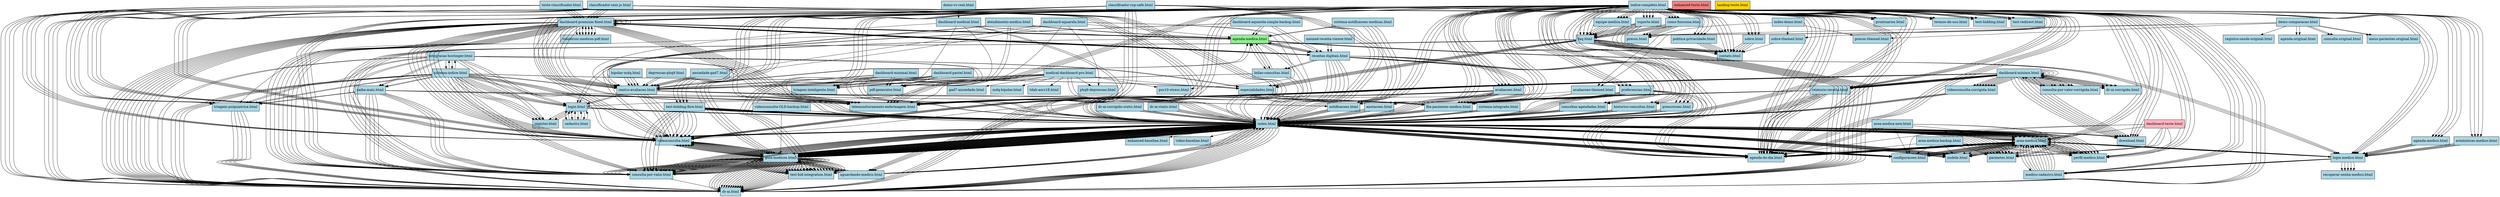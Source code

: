 digraph TeleMed {
  rankdir=TB;
  node [shape=box, style=filled, fillcolor=lightblue];
  "agenda-medica.html" [fillcolor=lightgreen, fontweight=bold];
  "agenda-medica.html" -> "leilao-consultas.html";
  "agenda-medica.html" -> "receitas-digitais.html";
  "agenda-medica.html" -> "login.html";
  "agenda-medica.html" -> "index.html";
  "ansiedade-gad7.html" -> "centro-avaliacao.html";
  "ansiedade-gad7.html" -> "centro-avaliacao.html";
  "atendimento-medico.html" -> "agenda-medica.html";
  "atendimento-medico.html" -> "pdf-generator.html";
  "atendimento-medico.html" -> "centro-avaliacao.html";
  "bipolar-mdq.html" -> "centro-avaliacao.html";
  "bipolar-mdq.html" -> "centro-avaliacao.html";
  "centro-avaliacao.html" -> "agenda-medica.html";
  "centro-avaliacao.html" -> "login.html";
  "dashboard-aquarela-simple-backup.html" -> "agenda-medica.html";
  "dashboard-aquarela-simple-backup.html" -> "receitas-digitais.html";
  "dashboard-aquarela-simple-backup.html" -> "videoconsulta.html";
  "dashboard-minimal.html" -> "index.html";
  "dashboard-minimal.html" -> "centro-avaliacao.html";
  "dashboard-minimal.html" -> "pdf-generator.html";
  "dashboard-minimal.html" -> "triagem-inteligente.html";
  "dashboard-pastel.html" -> "index.html";
  "dashboard-pastel.html" -> "pdf-generator.html";
  "dashboard-pastel.html" -> "centro-avaliacao.html";
  "dashboard-pastel.html" -> "triagem-inteligente.html";
  "depressao-phq9.html" -> "centro-avaliacao.html";
  "integracao-hostinger.html" -> "dr-ai.html";
  "integracao-hostinger.html" -> "triagem-psiquiatrica.html";
  "integracao-hostinger.html" -> "telemonitoramento-enfermagem.html";
  "integracao-hostinger.html" -> "consulta-por-valor.html";
  "integracao-hostinger.html" -> "saiba-mais.html";
  "integracao-hostinger.html" -> "especialidades.html";
  "integracao-hostinger.html" -> "login.html";
  "integracao-hostinger.html" -> "register.html";
  "integracao-hostinger.html" -> "index.html";
  "integracao-hostinger.html" -> "sistema-indice.html";
  "leilao-consultas.html" -> "agenda-medica.html";
  "leilao-consultas.html" -> "index.html";
  "leilao-consultas.html" -> "centro-avaliacao.html";
  "login.html" -> "register.html";
  "memed-receita-viewer.html" -> "receitas-digitais.html";
  "receitas-digitais.html" -> "agenda-medica.html";
  "receitas-digitais.html" -> "index.html";
  "receitas-digitais.html" -> "leilao-consultas.html";
  "register.html" -> "login.html";
  "saiba-mais.html" -> "consulta-por-valor.html";
  "saiba-mais.html" -> "dr-ai.html";
  "saiba-mais.html" -> "dr-ai.html";
  "saiba-mais.html" -> "consulta-por-valor.html";
  "saiba-mais.html" -> "index.html";
  "saiba-mais.html" -> "triagem-psiquiatrica.html";
  "saiba-mais.html" -> "telemonitoramento-enfermagem.html";
  "saiba-mais.html" -> "notificacoes.html";
  "sistema-indice.html" -> "index.html";
  "sistema-indice.html" -> "login.html";
  "sistema-indice.html" -> "register.html";
  "sistema-indice.html" -> "especialidades.html";
  "sistema-indice.html" -> "dr-ai.html";
  "sistema-indice.html" -> "triagem-psiquiatrica.html";
  "sistema-indice.html" -> "telemonitoramento-enfermagem.html";
  "sistema-indice.html" -> "saiba-mais.html";
  "sistema-indice.html" -> "index.html";
  "sistema-indice.html" -> "consulta-por-valor.html";
  "sistema-indice.html" -> "videoconsulta.html";
  "sistema-indice.html" -> "integracao-hostinger.html";
  "sistema-indice.html" -> "login.html";
  "sistema-indice.html" -> "register.html";
  "sistema-indice.html" -> "dr-ai.html";
  "sistema-indice.html" -> "consulta-por-valor.html";
  "sistema-notificacoes-medicas.html" -> "index.html";
  "sistema-notificacoes-medicas.html" -> "agenda-medica.html";
  "sistema-notificacoes-medicas.html" -> "index.html";
  "agenda-medico.html" -> "login-medico.html";
  "aguardando-medico.html" -> "guia-medicos.html";
  "aguardando-medico.html" -> "index.html";
  "anotacoes.html" -> "index.html";
  "avaliacoes.html" -> "index.html";
  "avaliacoes.html" -> "fila-pacientes-medico.html";
  "avaliacoes.html" -> "videoconsulta.html";
  "consultas-agendadas.html" -> "index.html";
  "estatisticas-medico.html" -> "login-medico.html";
  "guia-medicos.html" -> "index.html";
  "guia-medicos.html" -> "dr-ai.html";
  "guia-medicos.html" -> "consulta-por-valor.html";
  "guia-medicos.html" -> "dr-ai.html";
  "guia-medicos.html" -> "consulta-por-valor.html";
  "guia-medicos.html" -> "index.html";
  "guia-medicos.html" -> "test-bid-integration.html";
  "guia-medicos.html" -> "dr-ai.html";
  "guia-medicos.html" -> "consulta-por-valor.html";
  "guia-medicos.html" -> "index.html";
  "guia-medicos.html" -> "videoconsulta.html";
  "guia-medicos.html" -> "test-bid-integration.html";
  "guia-medicos.html" -> "test-bid-integration.html";
  "guia-medicos.html" -> "index.html";
  "guia-medicos.html" -> "dr-ai.html";
  "guia-medicos.html" -> "consulta-por-valor.html";
  "guia-medicos.html" -> "videoconsulta.html";
  "guia-medicos.html" -> "test-bid-integration.html";
  "guia-medicos.html" -> "dr-ai.html";
  "guia-medicos.html" -> "consulta-por-valor.html";
  "guia-medicos.html" -> "videoconsulta.html";
  "guia-medicos.html" -> "index.html";
  "guia-medicos.html" -> "aguardando-medico.html";
  "guia-medicos.html" -> "test-bid-integration.html";
  "guia-medicos.html" -> "consulta-por-valor.html";
  "guia-medicos.html" -> "index.html";
  "guia-medicos.html" -> "test-bid-integration.html";
  "guia-medicos.html" -> "index.html";
  "historico-consultas.html" -> "index.html";
  "login-medico.html" -> "area-medica.html";
  "login-medico.html" -> "recuperar-senha-medico.html";
  "login-medico.html" -> "medico-cadastro.html";
  "medico-cadastro.html" -> "area-medica.html";
  "medico-cadastro.html" -> "area-medica.html";
  "notificacoes.html" -> "index.html";
  "preferencias.html" -> "index.html";
  "preferencias.html" -> "agenda-do-dia.html";
  "preferencias.html" -> "fila-pacientes-medico.html";
  "prescricoes.html" -> "index.html";
  "relatorio-receita.html" -> "index.html";
  "relatorio-receita.html" -> "agenda-do-dia.html";
  "relatorio-receita.html" -> "fila-pacientes-medico.html";
  "sobre.html" -> "contato.html";
  "suporte.html" -> "faq.html";
  "suporte.html" -> "contato.html";
  "videoconsulta.html" -> "guia-medicos.html";
  "videoconsulta.html" -> "index.html";
  "relatorios-medicos-pdf.html" -> "dashboard-premium-fixed.html";
  "receitas-digitais.html" -> "index.html";
  "receitas-digitais.html" -> "agenda-do-dia.html";
  "receitas-digitais.html" -> "fila-pacientes-medico.html";
  "dashboard-premium-fixed.html" -> "dashboard-premium-fixed.html";
  "dashboard-premium-fixed.html" -> "agenda-medica.html";
  "dashboard-premium-fixed.html" -> "receitas-digitais.html";
  "dashboard-premium-fixed.html" -> "videoconsulta.html";
  "dashboard-premium-fixed.html" -> "dr-ai.html";
  "dashboard-premium-fixed.html" -> "telemonitoramento-enfermagem.html";
  "dashboard-premium-fixed.html" -> "centro-avaliacao.html";
  "dashboard-premium-fixed.html" -> "dr-ai.html";
  "dashboard-premium-fixed.html" -> "relatorios-medicos-pdf.html";
  "dashboard-premium-fixed.html" -> "consulta-por-valor.html";
  "dashboard-premium-fixed.html" -> "agenda-medica.html";
  "dashboard-premium-fixed.html" -> "receitas-digitais.html";
  "dashboard-premium-fixed.html" -> "videoconsulta.html";
  "dashboard-premium-fixed.html" -> "telemonitoramento-enfermagem.html";
  "dashboard-premium-fixed.html" -> "centro-avaliacao.html";
  "dashboard-premium-fixed.html" -> "dr-ai.html";
  "dashboard-premium-fixed.html" -> "relatorios-medicos-pdf.html";
  "dashboard-premium-fixed.html" -> "consulta-por-valor.html";
  "indice-completo.html" -> "dashboard-premium-fixed.html";
  "indice-completo.html" -> "index.html";
  "indice-completo.html" -> "dashboard-premium-fixed.html";
  "indice-completo.html" -> "download.html";
  "indice-completo.html" -> "agenda-do-dia.html";
  "indice-completo.html" -> "agenda-medico.html";
  "indice-completo.html" -> "area-medica.html";
  "indice-completo.html" -> "perfil-medico.html";
  "indice-completo.html" -> "login-medico.html";
  "indice-completo.html" -> "medico-cadastro.html";
  "indice-completo.html" -> "videoconsulta.html";
  "indice-completo.html" -> "consulta-por-valor.html";
  "indice-completo.html" -> "consultas-agendadas.html";
  "indice-completo.html" -> "historico-consultas.html";
  "indice-completo.html" -> "aguardando-medico.html";
  "indice-completo.html" -> "fila-pacientes-medico.html";
  "indice-completo.html" -> "dr-ai.html";
  "indice-completo.html" -> "telemonitoramento-enfermagem.html";
  "indice-completo.html" -> "triagem-psiquiatrica.html";
  "indice-completo.html" -> "prescricoes.html";
  "indice-completo.html" -> "prontuarios.html";
  "indice-completo.html" -> "relatorio-receita.html";
  "indice-completo.html" -> "anotacoes.html";
  "indice-completo.html" -> "avaliacoes.html";
  "indice-completo.html" -> "estatisticas-medico.html";
  "indice-completo.html" -> "notificacoes.html";
  "indice-completo.html" -> "equipe-medica.html";
  "indice-completo.html" -> "guia-medicos.html";
  "indice-completo.html" -> "preferencias.html";
  "indice-completo.html" -> "como-funciona.html";
  "indice-completo.html" -> "faq.html";
  "indice-completo.html" -> "suporte.html";
  "indice-completo.html" -> "contato.html";
  "indice-completo.html" -> "sobre.html";
  "indice-completo.html" -> "precos.html";
  "indice-completo.html" -> "politica-privacidade.html";
  "indice-completo.html" -> "termos-de-uso.html";
  "indice-completo.html" -> "test-bidding-flow.html";
  "indice-completo.html" -> "test-bidding.html";
  "indice-completo.html" -> "test-bid-integration.html";
  "indice-completo.html" -> "test-redirect.html";
  "classificador-sem-js.html" -> "index.html";
  "classificador-sem-js.html" -> "dashboard-premium-fixed.html";
  "classificador-sem-js.html" -> "agenda-do-dia.html";
  "classificador-sem-js.html" -> "videoconsulta.html";
  "classificador-sem-js.html" -> "dr-ai.html";
  "dashboard-minimo.html" -> "dashboard-minimo.html";
  "dashboard-minimo.html" -> "videoconsulta-corrigida.html";
  "dashboard-minimo.html" -> "dr-ai-corrigido.html";
  "dashboard-minimo.html" -> "consulta-por-valor-corrigida.html";
  "dashboard-minimo.html" -> "telemonitoramento-enfermagem.html";
  "dashboard-minimo.html" -> "relatorio-receita.html";
  "dashboard-minimo.html" -> "download.html";
  "dashboard-minimo.html" -> "videoconsulta-corrigida.html";
  "dashboard-minimo.html" -> "dr-ai-corrigido.html";
  "dashboard-minimo.html" -> "consulta-por-valor-corrigida.html";
  "dashboard-minimo.html" -> "telemonitoramento-enfermagem.html";
  "dashboard-minimo.html" -> "relatorio-receita.html";
  "dashboard-minimo.html" -> "download.html";
  "videoconsulta-corrigida.html" -> "index.html";
  "consulta-por-valor.html" -> "index.html";
  "login.html" -> "cadastro.html";
  "login.html" -> "index.html";
  "dashboard-teste.html" [fillcolor=lightpink, fontweight=bold];
  "dashboard-teste.html" -> "pacientes.html";
  "dashboard-teste.html" -> "area-medica.html";
  "dashboard-teste.html" -> "agenda-do-dia.html";
  "dashboard-teste.html" -> "pacientes.html";
  "dashboard-teste.html" -> "perfil-medico.html";
  "dashboard-teste.html" -> "configuracoes.html";
  "dashboard-teste.html" -> "mobile.html";
  "agenda-medica.html" [fillcolor=lightgreen, fontweight=bold];
  "enhanced-teste.html" [fillcolor=lightcoral, fontweight=bold];
  "landing-teste.html" [fillcolor=gold, fontweight=bold];
  "classificador-csp-safe.html" -> "index.html";
  "classificador-csp-safe.html" -> "dashboard-premium-fixed.html";
  "classificador-csp-safe.html" -> "agenda-do-dia.html";
  "classificador-csp-safe.html" -> "videoconsulta.html";
  "classificador-csp-safe.html" -> "dr-ai.html";
  "fila-pacientes-medico.html" -> "index.html";
  "pacientes.html" -> "area-medica.html";
  "teste-classificador.html" -> "index.html";
  "teste-classificador.html" -> "dashboard-premium-fixed.html";
  "teste-classificador.html" -> "agenda-do-dia.html";
  "teste-classificador.html" -> "videoconsulta.html";
  "teste-classificador.html" -> "dr-ai.html";
  "sistema-integrado.html" -> "index.html";
  "sistema-integrado.html" -> "index.html";
  "sistema-integrado.html" -> "index.html";
  "sistema-integrado.html" -> "index.html";
  "agenda-do-dia.html" -> "area-medica.html";
  "mobile.html" -> "area-medica.html";
  "pacientes.html" -> "area-medica.html";
  "perfil-medico.html" -> "area-medica.html";
  "area-medica.html" -> "agenda-do-dia.html";
  "area-medica.html" -> "pacientes.html";
  "area-medica.html" -> "perfil-medico.html";
  "area-medica.html" -> "configuracoes.html";
  "area-medica.html" -> "mobile.html";
  "configuracoes.html" -> "area-medica.html";
  "index.html" -> "area-medica.html";
  "index.html" -> "area-medica.html";
  "index.html" -> "area-medica.html";
  "index.html" -> "agenda-do-dia.html";
  "index.html" -> "pacientes.html";
  "index.html" -> "perfil-medico.html";
  "index.html" -> "configuracoes.html";
  "index.html" -> "mobile.html";
  "index.html" -> "agenda-do-dia.html";
  "index.html" -> "pacientes.html";
  "index.html" -> "perfil-medico.html";
  "index.html" -> "configuracoes.html";
  "index.html" -> "area-medica.html";
  "index.html" -> "mobile.html";
  "agenda-do-dia.html" -> "area-medica.html";
  "area-medica.html" -> "agenda-do-dia.html";
  "area-medica.html" -> "pacientes.html";
  "area-medica.html" -> "perfil-medico.html";
  "area-medica.html" -> "configuracoes.html";
  "area-medica.html" -> "mobile.html";
  "index.html" -> "area-medica.html";
  "index.html" -> "area-medica.html";
  "index.html" -> "area-medica.html";
  "index.html" -> "agenda-do-dia.html";
  "index.html" -> "pacientes.html";
  "index.html" -> "perfil-medico.html";
  "index.html" -> "configuracoes.html";
  "index.html" -> "mobile.html";
  "index.html" -> "agenda-do-dia.html";
  "index.html" -> "pacientes.html";
  "index.html" -> "perfil-medico.html";
  "index.html" -> "configuracoes.html";
  "index.html" -> "area-medica.html";
  "index.html" -> "mobile.html";
  "area-medica-backup.html" -> "agenda-do-dia.html";
  "area-medica-backup.html" -> "pacientes.html";
  "area-medica-backup.html" -> "perfil-medico.html";
  "area-medica-backup.html" -> "configuracoes.html";
  "area-medica-backup.html" -> "mobile.html";
  "area-medica-new.html" -> "area-medica.html";
  "area-medica-new.html" -> "pacientes.html";
  "area-medica-new.html" -> "agenda-do-dia.html";
  "area-medica-new.html" -> "pacientes.html";
  "area-medica-new.html" -> "configuracoes.html";
  "area-medica-new.html" -> "agenda-do-dia.html";
  "area-medica-new.html" -> "agenda-do-dia.html";
  "configuracoes.html" -> "area-medica.html";
  "cadastro.html" -> "login.html";
  "centro-avaliacao.html" -> "index.html";
  "centro-avaliacao.html" -> "fila-pacientes-medico.html";
  "centro-avaliacao.html" -> "videoconsulta.html";
  "como-funciona.html" -> "precos.html";
  "como-funciona.html" -> "faq.html";
  "consulta-por-valor-corrigida.html" -> "dashboard-minimo.html";
  "equipe-medica.html" -> "faq.html";
  "faq.html" -> "consulta-por-valor.html";
  "faq.html" -> "dr-ai.html";
  "faq.html" -> "especialidades.html";
  "faq.html" -> "contato.html";
  "faq.html" -> "dr-ai.html";
  "politica-privacidade.html" -> "contato.html";
  "triagem-psiquiatrica.html" -> "dr-ai.html";
  "test-bidding-flow.html" -> "consulta-por-valor.html";
  "test-bidding-flow.html" -> "index.html";
  "test-bidding-flow.html" -> "videoconsulta.html";
  "test-bidding-flow.html" -> "index.html";
  "dr-ai-corrigido-static.html" -> "index.html";
  "dr-ai-static.html" -> "index.html";
  "mobile.html" -> "area-medica.html";
  "perfil-medico.html" -> "area-medica.html";
  "avaliacoes-themed.html" -> "index.html";
  "avaliacoes-themed.html" -> "fila-pacientes-medico.html";
  "avaliacoes-themed.html" -> "videoconsulta.html";
  "sobre-themed.html" -> "contato.html";
  "index-demo.html" -> "avaliacoes-themed.html";
  "index-demo.html" -> "precos-themed.html";
  "index-demo.html" -> "sobre-themed.html";
  "demo-comparacao.html" -> "agenda-original.html";
  "demo-comparacao.html" -> "consulta-original.html";
  "demo-comparacao.html" -> "meus-pacientes-original.html";
  "demo-comparacao.html" -> "registro-saude-original.html";
  "demo-comparacao.html" -> "avaliacoes-themed.html";
  "demo-comparacao.html" -> "precos-themed.html";
  "demo-comparacao.html" -> "sobre-themed.html";
  "demo-comparacao.html" -> "agenda-original.html";
  "demo-comparacao.html" -> "consulta-original.html";
  "demo-comparacao.html" -> "meus-pacientes-original.html";
  "dashboard-aquarela.html" -> "index.html";
  "dashboard-aquarela.html" -> "pdf-generator.html";
  "dashboard-aquarela.html" -> "centro-avaliacao.html";
  "dashboard-aquarela.html" -> "phq9-depressao.html";
  "dashboard-aquarela.html" -> "ansiedade-gad7.html";
  "dashboard-aquarela.html" -> "pss10-stress.html";
  "dashboard-aquarela.html" -> "triagem-psiquiatrica.html";
  "dashboard-aquarela.html" -> "agenda-medica.html";
  "dashboard-medical.html" -> "index.html";
  "dashboard-medical.html" -> "centro-avaliacao.html";
  "dashboard-medical.html" -> "pdf-generator.html";
  "dashboard-medical.html" -> "triagem-inteligente.html";
  "dashboard-medical.html" -> "agenda-medica.html";
  "dashboard-medical.html" -> "index.html";
  "medical-dashboard-pro.html" -> "index.html";
  "medical-dashboard-pro.html" -> "pdf-generator.html";
  "medical-dashboard-pro.html" -> "centro-avaliacao.html";
  "medical-dashboard-pro.html" -> "phq9-depressao.html";
  "medical-dashboard-pro.html" -> "gad7-ansiedade.html";
  "medical-dashboard-pro.html" -> "mdq-bipolar.html";
  "medical-dashboard-pro.html" -> "pss10-stress.html";
  "medical-dashboard-pro.html" -> "tdah-asrs18.html";
  "medical-dashboard-pro.html" -> "triagem-inteligente.html";
  "medical-dashboard-pro.html" -> "especialidades.html";
  "medical-dashboard-pro.html" -> "telemonitoramento-enfermagem.html";
  "medical-dashboard-pro.html" -> "login.html";
  "medical-dashboard-pro.html" -> "index.html";
  "medical-dashboard-pro.html" -> "pdf-generator.html";
  "medical-dashboard-pro.html" -> "centro-avaliacao.html";
  "medical-dashboard-pro.html" -> "triagem-inteligente.html";
  "demo-vs-real.html" -> "dashboard-medical.html";
  "agenda-medico.html" -> "login-medico.html";
  "aguardando-medico.html" -> "guia-medicos.html";
  "aguardando-medico.html" -> "index.html";
  "anotacoes.html" -> "index.html";
  "area-medica.html" -> "login-medico.html";
  "area-medica.html" -> "medico-cadastro.html";
  "avaliacoes.html" -> "index.html";
  "avaliacoes.html" -> "fila-pacientes-medico.html";
  "avaliacoes.html" -> "videoconsulta.html";
  "como-funciona.html" -> "precos.html";
  "como-funciona.html" -> "faq.html";
  "consulta-por-valor.html" -> "guia-medicos.html";
  "consulta-por-valor.html" -> "index.html";
  "consulta-por-valor.html" -> "dr-ai.html";
  "consultas-agendadas.html" -> "index.html";
  "equipe-medica.html" -> "faq.html";
  "estatisticas-medico.html" -> "login-medico.html";
  "faq.html" -> "consulta-por-valor.html";
  "faq.html" -> "dr-ai.html";
  "faq.html" -> "especialidades.html";
  "faq.html" -> "contato.html";
  "faq.html" -> "dr-ai.html";
  "fila-pacientes-medico.html" -> "index.html";
  "guia-medicos.html" -> "index.html";
  "guia-medicos.html" -> "dr-ai.html";
  "guia-medicos.html" -> "consulta-por-valor.html";
  "guia-medicos.html" -> "dr-ai.html";
  "guia-medicos.html" -> "consulta-por-valor.html";
  "guia-medicos.html" -> "index.html";
  "guia-medicos.html" -> "test-bid-integration.html";
  "guia-medicos.html" -> "dr-ai.html";
  "guia-medicos.html" -> "consulta-por-valor.html";
  "guia-medicos.html" -> "index.html";
  "guia-medicos.html" -> "videoconsulta.html";
  "guia-medicos.html" -> "test-bid-integration.html";
  "guia-medicos.html" -> "test-bid-integration.html";
  "guia-medicos.html" -> "index.html";
  "guia-medicos.html" -> "dr-ai.html";
  "guia-medicos.html" -> "consulta-por-valor.html";
  "guia-medicos.html" -> "videoconsulta.html";
  "guia-medicos.html" -> "test-bid-integration.html";
  "guia-medicos.html" -> "dr-ai.html";
  "guia-medicos.html" -> "consulta-por-valor.html";
  "guia-medicos.html" -> "videoconsulta.html";
  "guia-medicos.html" -> "index.html";
  "guia-medicos.html" -> "aguardando-medico.html";
  "guia-medicos.html" -> "test-bid-integration.html";
  "guia-medicos.html" -> "consulta-por-valor.html";
  "guia-medicos.html" -> "index.html";
  "guia-medicos.html" -> "test-bid-integration.html";
  "guia-medicos.html" -> "index.html";
  "historico-consultas.html" -> "index.html";
  "login-medico.html" -> "area-medica.html";
  "login-medico.html" -> "recuperar-senha-medico.html";
  "login-medico.html" -> "medico-cadastro.html";
  "medico-cadastro.html" -> "area-medica.html";
  "medico-cadastro.html" -> "area-medica.html";
  "notificacoes.html" -> "index.html";
  "perfil-medico.html" -> "index.html";
  "politica-privacidade.html" -> "contato.html";
  "preferencias.html" -> "index.html";
  "preferencias.html" -> "agenda-do-dia.html";
  "preferencias.html" -> "fila-pacientes-medico.html";
  "prescricoes.html" -> "index.html";
  "relatorio-receita.html" -> "index.html";
  "relatorio-receita.html" -> "agenda-do-dia.html";
  "relatorio-receita.html" -> "fila-pacientes-medico.html";
  "sobre.html" -> "contato.html";
  "suporte.html" -> "faq.html";
  "suporte.html" -> "contato.html";
  "test-bidding-flow.html" -> "consulta-por-valor.html";
  "test-bidding-flow.html" -> "index.html";
  "test-bidding-flow.html" -> "videoconsulta.html";
  "test-bidding-flow.html" -> "index.html";
  "triagem-psiquiatrica.html" -> "dr-ai.html";
  "videoconsulta.html" -> "guia-medicos.html";
  "videoconsulta.html" -> "index.html";
  "index.html" -> "enhanced-baseline.html";
  "index.html" -> "video-baseline.html";
  "index.html" -> "dr-ai.html";
  "index.html" -> "consulta-por-valor.html";
  "index.html" -> "guia-medicos.html";
  "index.html" -> "index.html";
  "index.html" -> "dr-ai.html";
  "index.html" -> "consulta-por-valor.html";
  "index.html" -> "guia-medicos.html";
  "index.html" -> "index.html";
  "index.html" -> "dr-ai.html";
  "index.html" -> "consulta-por-valor.html";
  "index.html" -> "videoconsulta.html";
  "index.html" -> "index.html";
  "index.html" -> "guia-medicos.html";
  "index.html" -> "download.html";
  "index.html" -> "dr-ai.html";
  "index.html" -> "dr-ai.html";
  "index.html" -> "consulta-por-valor.html";
  "index.html" -> "guia-medicos.html";
  "index.html" -> "index.html";
  "index.html" -> "dr-ai.html";
  "index.html" -> "consulta-por-valor.html";
  "index.html" -> "guia-medicos.html";
  "index.html" -> "index.html";
  "index.html" -> "dr-ai.html";
  "index.html" -> "consulta-por-valor.html";
  "index.html" -> "videoconsulta.html";
  "index.html" -> "index.html";
  "index.html" -> "guia-medicos.html";
  "index.html" -> "download.html";
  "index.html" -> "dr-ai.html";
  "index.html" -> "dr-ai.html";
  "index.html" -> "consulta-por-valor.html";
  "index.html" -> "guia-medicos.html";
  "index.html" -> "index.html";
  "index.html" -> "dr-ai.html";
  "index.html" -> "consulta-por-valor.html";
  "index.html" -> "guia-medicos.html";
  "index.html" -> "index.html";
  "index.html" -> "dr-ai.html";
  "index.html" -> "consulta-por-valor.html";
  "index.html" -> "videoconsulta.html";
  "index.html" -> "index.html";
  "index.html" -> "guia-medicos.html";
  "index.html" -> "download.html";
  "index.html" -> "dr-ai.html";
  "agenda-medico.html" -> "login-medico.html";
  "aguardando-medico.html" -> "guia-medicos.html";
  "aguardando-medico.html" -> "index.html";
  "anotacoes.html" -> "index.html";
  "avaliacoes.html" -> "index.html";
  "avaliacoes.html" -> "fila-pacientes-medico.html";
  "avaliacoes.html" -> "videoconsulta.html";
  "como-funciona.html" -> "precos.html";
  "como-funciona.html" -> "faq.html";
  "consultas-agendadas.html" -> "index.html";
  "equipe-medica.html" -> "faq.html";
  "estatisticas-medico.html" -> "login-medico.html";
  "faq.html" -> "consulta-por-valor.html";
  "faq.html" -> "dr-ai.html";
  "faq.html" -> "especialidades.html";
  "faq.html" -> "contato.html";
  "faq.html" -> "dr-ai.html";
  "fila-pacientes-medico.html" -> "index.html";
  "guia-medicos.html" -> "index.html";
  "guia-medicos.html" -> "dr-ai.html";
  "guia-medicos.html" -> "consulta-por-valor.html";
  "guia-medicos.html" -> "dr-ai.html";
  "guia-medicos.html" -> "consulta-por-valor.html";
  "guia-medicos.html" -> "index.html";
  "guia-medicos.html" -> "test-bid-integration.html";
  "guia-medicos.html" -> "dr-ai.html";
  "guia-medicos.html" -> "consulta-por-valor.html";
  "guia-medicos.html" -> "index.html";
  "guia-medicos.html" -> "videoconsulta.html";
  "guia-medicos.html" -> "test-bid-integration.html";
  "guia-medicos.html" -> "test-bid-integration.html";
  "guia-medicos.html" -> "index.html";
  "guia-medicos.html" -> "dr-ai.html";
  "guia-medicos.html" -> "consulta-por-valor.html";
  "guia-medicos.html" -> "videoconsulta.html";
  "guia-medicos.html" -> "test-bid-integration.html";
  "guia-medicos.html" -> "dr-ai.html";
  "guia-medicos.html" -> "consulta-por-valor.html";
  "guia-medicos.html" -> "videoconsulta.html";
  "guia-medicos.html" -> "index.html";
  "guia-medicos.html" -> "aguardando-medico.html";
  "guia-medicos.html" -> "test-bid-integration.html";
  "guia-medicos.html" -> "consulta-por-valor.html";
  "guia-medicos.html" -> "index.html";
  "guia-medicos.html" -> "test-bid-integration.html";
  "guia-medicos.html" -> "index.html";
  "historico-consultas.html" -> "index.html";
  "login-medico.html" -> "area-medica.html";
  "login-medico.html" -> "recuperar-senha-medico.html";
  "login-medico.html" -> "medico-cadastro.html";
  "medico-cadastro.html" -> "area-medica.html";
  "medico-cadastro.html" -> "area-medica.html";
  "notificacoes.html" -> "index.html";
  "politica-privacidade.html" -> "contato.html";
  "preferencias.html" -> "index.html";
  "preferencias.html" -> "agenda-do-dia.html";
  "preferencias.html" -> "fila-pacientes-medico.html";
  "prescricoes.html" -> "index.html";
  "relatorio-receita.html" -> "index.html";
  "relatorio-receita.html" -> "agenda-do-dia.html";
  "relatorio-receita.html" -> "fila-pacientes-medico.html";
  "sobre.html" -> "contato.html";
  "suporte.html" -> "faq.html";
  "suporte.html" -> "contato.html";
  "test-bidding-flow.html" -> "consulta-por-valor.html";
  "test-bidding-flow.html" -> "index.html";
  "test-bidding-flow.html" -> "videoconsulta.html";
  "test-bidding-flow.html" -> "index.html";
  "triagem-psiquiatrica.html" -> "dr-ai.html";
  "videoconsulta.html" -> "guia-medicos.html";
  "videoconsulta.html" -> "index.html";
  "centro-avaliacao.html" -> "index.html";
  "centro-avaliacao.html" -> "fila-pacientes-medico.html";
  "centro-avaliacao.html" -> "videoconsulta.html";
  "relatorios-medicos-pdf.html" -> "dashboard-premium-fixed.html";
  "agenda-medica.html" [fillcolor=lightgreen, fontweight=bold];
  "agenda-medica.html" -> "login-medico.html";
  "receitas-digitais.html" -> "index.html";
  "receitas-digitais.html" -> "agenda-do-dia.html";
  "receitas-digitais.html" -> "fila-pacientes-medico.html";
  "dashboard-premium-fixed.html" -> "dashboard-premium-fixed.html";
  "dashboard-premium-fixed.html" -> "agenda-medica.html";
  "dashboard-premium-fixed.html" -> "receitas-digitais.html";
  "dashboard-premium-fixed.html" -> "videoconsulta.html";
  "dashboard-premium-fixed.html" -> "dr-ai.html";
  "dashboard-premium-fixed.html" -> "telemonitoramento-enfermagem.html";
  "dashboard-premium-fixed.html" -> "centro-avaliacao.html";
  "dashboard-premium-fixed.html" -> "dr-ai.html";
  "dashboard-premium-fixed.html" -> "relatorios-medicos-pdf.html";
  "dashboard-premium-fixed.html" -> "consulta-por-valor.html";
  "dashboard-premium-fixed.html" -> "agenda-medica.html";
  "dashboard-premium-fixed.html" -> "receitas-digitais.html";
  "dashboard-premium-fixed.html" -> "videoconsulta.html";
  "dashboard-premium-fixed.html" -> "telemonitoramento-enfermagem.html";
  "dashboard-premium-fixed.html" -> "centro-avaliacao.html";
  "dashboard-premium-fixed.html" -> "dr-ai.html";
  "dashboard-premium-fixed.html" -> "relatorios-medicos-pdf.html";
  "dashboard-premium-fixed.html" -> "consulta-por-valor.html";
  "indice-completo.html" -> "dashboard-premium-fixed.html";
  "indice-completo.html" -> "index.html";
  "indice-completo.html" -> "dashboard-premium-fixed.html";
  "indice-completo.html" -> "download.html";
  "indice-completo.html" -> "agenda-do-dia.html";
  "indice-completo.html" -> "agenda-medico.html";
  "indice-completo.html" -> "area-medica.html";
  "indice-completo.html" -> "perfil-medico.html";
  "indice-completo.html" -> "login-medico.html";
  "indice-completo.html" -> "medico-cadastro.html";
  "indice-completo.html" -> "videoconsulta.html";
  "indice-completo.html" -> "consulta-por-valor.html";
  "indice-completo.html" -> "consultas-agendadas.html";
  "indice-completo.html" -> "historico-consultas.html";
  "indice-completo.html" -> "aguardando-medico.html";
  "indice-completo.html" -> "fila-pacientes-medico.html";
  "indice-completo.html" -> "dr-ai.html";
  "indice-completo.html" -> "telemonitoramento-enfermagem.html";
  "indice-completo.html" -> "triagem-psiquiatrica.html";
  "indice-completo.html" -> "prescricoes.html";
  "indice-completo.html" -> "prontuarios.html";
  "indice-completo.html" -> "relatorio-receita.html";
  "indice-completo.html" -> "anotacoes.html";
  "indice-completo.html" -> "avaliacoes.html";
  "indice-completo.html" -> "estatisticas-medico.html";
  "indice-completo.html" -> "notificacoes.html";
  "indice-completo.html" -> "equipe-medica.html";
  "indice-completo.html" -> "guia-medicos.html";
  "indice-completo.html" -> "preferencias.html";
  "indice-completo.html" -> "como-funciona.html";
  "indice-completo.html" -> "faq.html";
  "indice-completo.html" -> "suporte.html";
  "indice-completo.html" -> "contato.html";
  "indice-completo.html" -> "sobre.html";
  "indice-completo.html" -> "precos.html";
  "indice-completo.html" -> "politica-privacidade.html";
  "indice-completo.html" -> "termos-de-uso.html";
  "indice-completo.html" -> "test-bidding-flow.html";
  "indice-completo.html" -> "test-bidding.html";
  "indice-completo.html" -> "test-bid-integration.html";
  "indice-completo.html" -> "test-redirect.html";
  "teste-classificador.html" -> "index.html";
  "teste-classificador.html" -> "dashboard-premium-fixed.html";
  "teste-classificador.html" -> "agenda-do-dia.html";
  "teste-classificador.html" -> "videoconsulta.html";
  "teste-classificador.html" -> "dr-ai.html";
  "classificador-csp-safe.html" -> "index.html";
  "classificador-csp-safe.html" -> "dashboard-premium-fixed.html";
  "classificador-csp-safe.html" -> "agenda-do-dia.html";
  "classificador-csp-safe.html" -> "videoconsulta.html";
  "classificador-csp-safe.html" -> "dr-ai.html";
  "classificador-sem-js.html" -> "index.html";
  "classificador-sem-js.html" -> "dashboard-premium-fixed.html";
  "classificador-sem-js.html" -> "agenda-do-dia.html";
  "classificador-sem-js.html" -> "videoconsulta.html";
  "classificador-sem-js.html" -> "dr-ai.html";
  "consulta-por-valor-corrigida.html" -> "dashboard-minimo.html";
  "dashboard-minimo.html" -> "dashboard-minimo.html";
  "dashboard-minimo.html" -> "videoconsulta-corrigida.html";
  "dashboard-minimo.html" -> "dr-ai-corrigido.html";
  "dashboard-minimo.html" -> "consulta-por-valor-corrigida.html";
  "dashboard-minimo.html" -> "telemonitoramento-enfermagem.html";
  "dashboard-minimo.html" -> "relatorio-receita.html";
  "dashboard-minimo.html" -> "download.html";
  "dashboard-minimo.html" -> "videoconsulta-corrigida.html";
  "dashboard-minimo.html" -> "dr-ai-corrigido.html";
  "dashboard-minimo.html" -> "consulta-por-valor-corrigida.html";
  "dashboard-minimo.html" -> "telemonitoramento-enfermagem.html";
  "dashboard-minimo.html" -> "relatorio-receita.html";
  "dashboard-minimo.html" -> "download.html";
  "videoconsulta-OLD-backup.html" -> "guia-medicos.html";
  "videoconsulta-OLD-backup.html" -> "index.html";
  "videoconsulta-corrigida.html" -> "index.html";
  "dr-ai-static.html" -> "index.html";
  "dr-ai-corrigido-static.html" -> "index.html";
  "consulta-por-valor.html" -> "index.html";
  "login.html" -> "cadastro.html";
  "login.html" -> "index.html";
  "cadastro.html" -> "login.html";
  "agenda-do-dia.html" -> "area-medica.html";
  "mobile.html" -> "area-medica.html";
  "pacientes.html" -> "area-medica.html";
  "perfil-medico.html" -> "area-medica.html";
  "area-medica.html" -> "agenda-do-dia.html";
  "area-medica.html" -> "pacientes.html";
  "area-medica.html" -> "perfil-medico.html";
  "area-medica.html" -> "configuracoes.html";
  "area-medica.html" -> "mobile.html";
  "configuracoes.html" -> "area-medica.html";
  "index.html" -> "area-medica.html";
  "index.html" -> "area-medica.html";
  "index.html" -> "area-medica.html";
  "index.html" -> "agenda-do-dia.html";
  "index.html" -> "pacientes.html";
  "index.html" -> "perfil-medico.html";
  "index.html" -> "configuracoes.html";
  "index.html" -> "mobile.html";
  "index.html" -> "agenda-do-dia.html";
  "index.html" -> "pacientes.html";
  "index.html" -> "perfil-medico.html";
  "index.html" -> "configuracoes.html";
  "index.html" -> "area-medica.html";
  "index.html" -> "mobile.html";
  "agenda-medico.html" -> "login-medico.html";
  "aguardando-medico.html" -> "guia-medicos.html";
  "aguardando-medico.html" -> "index.html";
  "anotacoes.html" -> "index.html";
  "avaliacoes.html" -> "index.html";
  "avaliacoes.html" -> "fila-pacientes-medico.html";
  "avaliacoes.html" -> "videoconsulta.html";
  "como-funciona.html" -> "precos.html";
  "como-funciona.html" -> "faq.html";
  "consultas-agendadas.html" -> "index.html";
  "equipe-medica.html" -> "faq.html";
  "estatisticas-medico.html" -> "login-medico.html";
  "faq.html" -> "consulta-por-valor.html";
  "faq.html" -> "dr-ai.html";
  "faq.html" -> "especialidades.html";
  "faq.html" -> "contato.html";
  "faq.html" -> "dr-ai.html";
  "fila-pacientes-medico.html" -> "index.html";
  "guia-medicos.html" -> "index.html";
  "guia-medicos.html" -> "dr-ai.html";
  "guia-medicos.html" -> "consulta-por-valor.html";
  "guia-medicos.html" -> "dr-ai.html";
  "guia-medicos.html" -> "consulta-por-valor.html";
  "guia-medicos.html" -> "index.html";
  "guia-medicos.html" -> "test-bid-integration.html";
  "guia-medicos.html" -> "dr-ai.html";
  "guia-medicos.html" -> "consulta-por-valor.html";
  "guia-medicos.html" -> "index.html";
  "guia-medicos.html" -> "videoconsulta.html";
  "guia-medicos.html" -> "test-bid-integration.html";
  "guia-medicos.html" -> "test-bid-integration.html";
  "guia-medicos.html" -> "index.html";
  "guia-medicos.html" -> "dr-ai.html";
  "guia-medicos.html" -> "consulta-por-valor.html";
  "guia-medicos.html" -> "videoconsulta.html";
  "guia-medicos.html" -> "test-bid-integration.html";
  "guia-medicos.html" -> "dr-ai.html";
  "guia-medicos.html" -> "consulta-por-valor.html";
  "guia-medicos.html" -> "videoconsulta.html";
  "guia-medicos.html" -> "index.html";
  "guia-medicos.html" -> "aguardando-medico.html";
  "guia-medicos.html" -> "test-bid-integration.html";
  "guia-medicos.html" -> "consulta-por-valor.html";
  "guia-medicos.html" -> "index.html";
  "guia-medicos.html" -> "test-bid-integration.html";
  "guia-medicos.html" -> "index.html";
  "historico-consultas.html" -> "index.html";
  "login-medico.html" -> "area-medica.html";
  "login-medico.html" -> "recuperar-senha-medico.html";
  "login-medico.html" -> "medico-cadastro.html";
  "medico-cadastro.html" -> "area-medica.html";
  "medico-cadastro.html" -> "area-medica.html";
  "notificacoes.html" -> "index.html";
  "politica-privacidade.html" -> "contato.html";
  "preferencias.html" -> "index.html";
  "preferencias.html" -> "agenda-do-dia.html";
  "preferencias.html" -> "fila-pacientes-medico.html";
  "prescricoes.html" -> "index.html";
  "relatorio-receita.html" -> "index.html";
  "relatorio-receita.html" -> "agenda-do-dia.html";
  "relatorio-receita.html" -> "fila-pacientes-medico.html";
  "sobre.html" -> "contato.html";
  "suporte.html" -> "faq.html";
  "suporte.html" -> "contato.html";
  "test-bidding-flow.html" -> "consulta-por-valor.html";
  "test-bidding-flow.html" -> "index.html";
  "test-bidding-flow.html" -> "videoconsulta.html";
  "test-bidding-flow.html" -> "index.html";
  "triagem-psiquiatrica.html" -> "dr-ai.html";
  "videoconsulta.html" -> "guia-medicos.html";
  "videoconsulta.html" -> "index.html";
  "centro-avaliacao.html" -> "index.html";
  "centro-avaliacao.html" -> "fila-pacientes-medico.html";
  "centro-avaliacao.html" -> "videoconsulta.html";
  "relatorios-medicos-pdf.html" -> "dashboard-premium-fixed.html";
  "agenda-medica.html" [fillcolor=lightgreen, fontweight=bold];
  "agenda-medica.html" -> "login-medico.html";
  "receitas-digitais.html" -> "index.html";
  "receitas-digitais.html" -> "agenda-do-dia.html";
  "receitas-digitais.html" -> "fila-pacientes-medico.html";
  "dashboard-premium-fixed.html" -> "dashboard-premium-fixed.html";
  "dashboard-premium-fixed.html" -> "agenda-medica.html";
  "dashboard-premium-fixed.html" -> "receitas-digitais.html";
  "dashboard-premium-fixed.html" -> "videoconsulta.html";
  "dashboard-premium-fixed.html" -> "dr-ai.html";
  "dashboard-premium-fixed.html" -> "telemonitoramento-enfermagem.html";
  "dashboard-premium-fixed.html" -> "centro-avaliacao.html";
  "dashboard-premium-fixed.html" -> "dr-ai.html";
  "dashboard-premium-fixed.html" -> "relatorios-medicos-pdf.html";
  "dashboard-premium-fixed.html" -> "consulta-por-valor.html";
  "dashboard-premium-fixed.html" -> "agenda-medica.html";
  "dashboard-premium-fixed.html" -> "receitas-digitais.html";
  "dashboard-premium-fixed.html" -> "videoconsulta.html";
  "dashboard-premium-fixed.html" -> "telemonitoramento-enfermagem.html";
  "dashboard-premium-fixed.html" -> "centro-avaliacao.html";
  "dashboard-premium-fixed.html" -> "dr-ai.html";
  "dashboard-premium-fixed.html" -> "relatorios-medicos-pdf.html";
  "dashboard-premium-fixed.html" -> "consulta-por-valor.html";
  "indice-completo.html" -> "dashboard-premium-fixed.html";
  "indice-completo.html" -> "index.html";
  "indice-completo.html" -> "dashboard-premium-fixed.html";
  "indice-completo.html" -> "download.html";
  "indice-completo.html" -> "agenda-do-dia.html";
  "indice-completo.html" -> "agenda-medico.html";
  "indice-completo.html" -> "area-medica.html";
  "indice-completo.html" -> "perfil-medico.html";
  "indice-completo.html" -> "login-medico.html";
  "indice-completo.html" -> "medico-cadastro.html";
  "indice-completo.html" -> "videoconsulta.html";
  "indice-completo.html" -> "consulta-por-valor.html";
  "indice-completo.html" -> "consultas-agendadas.html";
  "indice-completo.html" -> "historico-consultas.html";
  "indice-completo.html" -> "aguardando-medico.html";
  "indice-completo.html" -> "fila-pacientes-medico.html";
  "indice-completo.html" -> "dr-ai.html";
  "indice-completo.html" -> "telemonitoramento-enfermagem.html";
  "indice-completo.html" -> "triagem-psiquiatrica.html";
  "indice-completo.html" -> "prescricoes.html";
  "indice-completo.html" -> "prontuarios.html";
  "indice-completo.html" -> "relatorio-receita.html";
  "indice-completo.html" -> "anotacoes.html";
  "indice-completo.html" -> "avaliacoes.html";
  "indice-completo.html" -> "estatisticas-medico.html";
  "indice-completo.html" -> "notificacoes.html";
  "indice-completo.html" -> "equipe-medica.html";
  "indice-completo.html" -> "guia-medicos.html";
  "indice-completo.html" -> "preferencias.html";
  "indice-completo.html" -> "como-funciona.html";
  "indice-completo.html" -> "faq.html";
  "indice-completo.html" -> "suporte.html";
  "indice-completo.html" -> "contato.html";
  "indice-completo.html" -> "sobre.html";
  "indice-completo.html" -> "precos.html";
  "indice-completo.html" -> "politica-privacidade.html";
  "indice-completo.html" -> "termos-de-uso.html";
  "indice-completo.html" -> "test-bidding-flow.html";
  "indice-completo.html" -> "test-bidding.html";
  "indice-completo.html" -> "test-bid-integration.html";
  "indice-completo.html" -> "test-redirect.html";
  "teste-classificador.html" -> "index.html";
  "teste-classificador.html" -> "dashboard-premium-fixed.html";
  "teste-classificador.html" -> "agenda-do-dia.html";
  "teste-classificador.html" -> "videoconsulta.html";
  "teste-classificador.html" -> "dr-ai.html";
  "classificador-csp-safe.html" -> "index.html";
  "classificador-csp-safe.html" -> "dashboard-premium-fixed.html";
  "classificador-csp-safe.html" -> "agenda-do-dia.html";
  "classificador-csp-safe.html" -> "videoconsulta.html";
  "classificador-csp-safe.html" -> "dr-ai.html";
  "classificador-sem-js.html" -> "index.html";
  "classificador-sem-js.html" -> "dashboard-premium-fixed.html";
  "classificador-sem-js.html" -> "agenda-do-dia.html";
  "classificador-sem-js.html" -> "videoconsulta.html";
  "classificador-sem-js.html" -> "dr-ai.html";
  "consulta-por-valor-corrigida.html" -> "dashboard-minimo.html";
  "dashboard-minimo.html" -> "dashboard-minimo.html";
  "dashboard-minimo.html" -> "videoconsulta-corrigida.html";
  "dashboard-minimo.html" -> "dr-ai-corrigido.html";
  "dashboard-minimo.html" -> "consulta-por-valor-corrigida.html";
  "dashboard-minimo.html" -> "telemonitoramento-enfermagem.html";
  "dashboard-minimo.html" -> "relatorio-receita.html";
  "dashboard-minimo.html" -> "download.html";
  "dashboard-minimo.html" -> "videoconsulta-corrigida.html";
  "dashboard-minimo.html" -> "dr-ai-corrigido.html";
  "dashboard-minimo.html" -> "consulta-por-valor-corrigida.html";
  "dashboard-minimo.html" -> "telemonitoramento-enfermagem.html";
  "dashboard-minimo.html" -> "relatorio-receita.html";
  "dashboard-minimo.html" -> "download.html";
  "videoconsulta-corrigida.html" -> "index.html";
  "dr-ai-static.html" -> "index.html";
  "dr-ai-corrigido-static.html" -> "index.html";
  "consulta-por-valor.html" -> "index.html";
  "login.html" -> "cadastro.html";
  "login.html" -> "index.html";
  "cadastro.html" -> "login.html";
  "agenda-do-dia.html" -> "area-medica.html";
  "mobile.html" -> "area-medica.html";
  "pacientes.html" -> "area-medica.html";
  "perfil-medico.html" -> "area-medica.html";
  "area-medica.html" -> "agenda-do-dia.html";
  "area-medica.html" -> "pacientes.html";
  "area-medica.html" -> "perfil-medico.html";
  "area-medica.html" -> "configuracoes.html";
  "area-medica.html" -> "mobile.html";
  "configuracoes.html" -> "area-medica.html";
  "index.html" -> "area-medica.html";
  "index.html" -> "area-medica.html";
  "index.html" -> "area-medica.html";
  "index.html" -> "agenda-do-dia.html";
  "index.html" -> "pacientes.html";
  "index.html" -> "perfil-medico.html";
  "index.html" -> "configuracoes.html";
  "index.html" -> "mobile.html";
  "index.html" -> "agenda-do-dia.html";
  "index.html" -> "pacientes.html";
  "index.html" -> "perfil-medico.html";
  "index.html" -> "configuracoes.html";
  "index.html" -> "area-medica.html";
  "index.html" -> "mobile.html";
  "agenda-medico.html" -> "login-medico.html";
  "aguardando-medico.html" -> "guia-medicos.html";
  "aguardando-medico.html" -> "index.html";
  "anotacoes.html" -> "index.html";
  "avaliacoes.html" -> "index.html";
  "avaliacoes.html" -> "fila-pacientes-medico.html";
  "avaliacoes.html" -> "videoconsulta.html";
  "como-funciona.html" -> "precos.html";
  "como-funciona.html" -> "faq.html";
  "consultas-agendadas.html" -> "index.html";
  "equipe-medica.html" -> "faq.html";
  "estatisticas-medico.html" -> "login-medico.html";
  "faq.html" -> "consulta-por-valor.html";
  "faq.html" -> "dr-ai.html";
  "faq.html" -> "especialidades.html";
  "faq.html" -> "contato.html";
  "faq.html" -> "dr-ai.html";
  "fila-pacientes-medico.html" -> "index.html";
  "guia-medicos.html" -> "index.html";
  "guia-medicos.html" -> "dr-ai.html";
  "guia-medicos.html" -> "consulta-por-valor.html";
  "guia-medicos.html" -> "dr-ai.html";
  "guia-medicos.html" -> "consulta-por-valor.html";
  "guia-medicos.html" -> "index.html";
  "guia-medicos.html" -> "test-bid-integration.html";
  "guia-medicos.html" -> "dr-ai.html";
  "guia-medicos.html" -> "consulta-por-valor.html";
  "guia-medicos.html" -> "index.html";
  "guia-medicos.html" -> "videoconsulta.html";
  "guia-medicos.html" -> "test-bid-integration.html";
  "guia-medicos.html" -> "test-bid-integration.html";
  "guia-medicos.html" -> "index.html";
  "guia-medicos.html" -> "dr-ai.html";
  "guia-medicos.html" -> "consulta-por-valor.html";
  "guia-medicos.html" -> "videoconsulta.html";
  "guia-medicos.html" -> "test-bid-integration.html";
  "guia-medicos.html" -> "dr-ai.html";
  "guia-medicos.html" -> "consulta-por-valor.html";
  "guia-medicos.html" -> "videoconsulta.html";
  "guia-medicos.html" -> "index.html";
  "guia-medicos.html" -> "aguardando-medico.html";
  "guia-medicos.html" -> "test-bid-integration.html";
  "guia-medicos.html" -> "consulta-por-valor.html";
  "guia-medicos.html" -> "index.html";
  "guia-medicos.html" -> "test-bid-integration.html";
  "guia-medicos.html" -> "index.html";
  "historico-consultas.html" -> "index.html";
  "login-medico.html" -> "area-medica.html";
  "login-medico.html" -> "recuperar-senha-medico.html";
  "login-medico.html" -> "medico-cadastro.html";
  "medico-cadastro.html" -> "area-medica.html";
  "medico-cadastro.html" -> "area-medica.html";
  "notificacoes.html" -> "index.html";
  "politica-privacidade.html" -> "contato.html";
  "preferencias.html" -> "index.html";
  "preferencias.html" -> "agenda-do-dia.html";
  "preferencias.html" -> "fila-pacientes-medico.html";
  "prescricoes.html" -> "index.html";
  "relatorio-receita.html" -> "index.html";
  "relatorio-receita.html" -> "agenda-do-dia.html";
  "relatorio-receita.html" -> "fila-pacientes-medico.html";
  "sobre.html" -> "contato.html";
  "suporte.html" -> "faq.html";
  "suporte.html" -> "contato.html";
  "test-bidding-flow.html" -> "consulta-por-valor.html";
  "test-bidding-flow.html" -> "index.html";
  "test-bidding-flow.html" -> "videoconsulta.html";
  "test-bidding-flow.html" -> "index.html";
  "triagem-psiquiatrica.html" -> "dr-ai.html";
  "videoconsulta.html" -> "guia-medicos.html";
  "videoconsulta.html" -> "index.html";
  "centro-avaliacao.html" -> "index.html";
  "centro-avaliacao.html" -> "fila-pacientes-medico.html";
  "centro-avaliacao.html" -> "videoconsulta.html";
  "relatorios-medicos-pdf.html" -> "dashboard-premium-fixed.html";
  "agenda-medica.html" [fillcolor=lightgreen, fontweight=bold];
  "agenda-medica.html" -> "login-medico.html";
  "receitas-digitais.html" -> "index.html";
  "receitas-digitais.html" -> "agenda-do-dia.html";
  "receitas-digitais.html" -> "fila-pacientes-medico.html";
  "dashboard-premium-fixed.html" -> "dashboard-premium-fixed.html";
  "dashboard-premium-fixed.html" -> "agenda-medica.html";
  "dashboard-premium-fixed.html" -> "receitas-digitais.html";
  "dashboard-premium-fixed.html" -> "videoconsulta.html";
  "dashboard-premium-fixed.html" -> "dr-ai.html";
  "dashboard-premium-fixed.html" -> "telemonitoramento-enfermagem.html";
  "dashboard-premium-fixed.html" -> "centro-avaliacao.html";
  "dashboard-premium-fixed.html" -> "dr-ai.html";
  "dashboard-premium-fixed.html" -> "relatorios-medicos-pdf.html";
  "dashboard-premium-fixed.html" -> "consulta-por-valor.html";
  "dashboard-premium-fixed.html" -> "agenda-medica.html";
  "dashboard-premium-fixed.html" -> "receitas-digitais.html";
  "dashboard-premium-fixed.html" -> "videoconsulta.html";
  "dashboard-premium-fixed.html" -> "telemonitoramento-enfermagem.html";
  "dashboard-premium-fixed.html" -> "centro-avaliacao.html";
  "dashboard-premium-fixed.html" -> "dr-ai.html";
  "dashboard-premium-fixed.html" -> "relatorios-medicos-pdf.html";
  "dashboard-premium-fixed.html" -> "consulta-por-valor.html";
  "indice-completo.html" -> "dashboard-premium-fixed.html";
  "indice-completo.html" -> "index.html";
  "indice-completo.html" -> "dashboard-premium-fixed.html";
  "indice-completo.html" -> "download.html";
  "indice-completo.html" -> "agenda-do-dia.html";
  "indice-completo.html" -> "agenda-medico.html";
  "indice-completo.html" -> "area-medica.html";
  "indice-completo.html" -> "perfil-medico.html";
  "indice-completo.html" -> "login-medico.html";
  "indice-completo.html" -> "medico-cadastro.html";
  "indice-completo.html" -> "videoconsulta.html";
  "indice-completo.html" -> "consulta-por-valor.html";
  "indice-completo.html" -> "consultas-agendadas.html";
  "indice-completo.html" -> "historico-consultas.html";
  "indice-completo.html" -> "aguardando-medico.html";
  "indice-completo.html" -> "fila-pacientes-medico.html";
  "indice-completo.html" -> "dr-ai.html";
  "indice-completo.html" -> "telemonitoramento-enfermagem.html";
  "indice-completo.html" -> "triagem-psiquiatrica.html";
  "indice-completo.html" -> "prescricoes.html";
  "indice-completo.html" -> "prontuarios.html";
  "indice-completo.html" -> "relatorio-receita.html";
  "indice-completo.html" -> "anotacoes.html";
  "indice-completo.html" -> "avaliacoes.html";
  "indice-completo.html" -> "estatisticas-medico.html";
  "indice-completo.html" -> "notificacoes.html";
  "indice-completo.html" -> "equipe-medica.html";
  "indice-completo.html" -> "guia-medicos.html";
  "indice-completo.html" -> "preferencias.html";
  "indice-completo.html" -> "como-funciona.html";
  "indice-completo.html" -> "faq.html";
  "indice-completo.html" -> "suporte.html";
  "indice-completo.html" -> "contato.html";
  "indice-completo.html" -> "sobre.html";
  "indice-completo.html" -> "precos.html";
  "indice-completo.html" -> "politica-privacidade.html";
  "indice-completo.html" -> "termos-de-uso.html";
  "indice-completo.html" -> "test-bidding-flow.html";
  "indice-completo.html" -> "test-bidding.html";
  "indice-completo.html" -> "test-bid-integration.html";
  "indice-completo.html" -> "test-redirect.html";
  "teste-classificador.html" -> "index.html";
  "teste-classificador.html" -> "dashboard-premium-fixed.html";
  "teste-classificador.html" -> "agenda-do-dia.html";
  "teste-classificador.html" -> "videoconsulta.html";
  "teste-classificador.html" -> "dr-ai.html";
  "classificador-csp-safe.html" -> "index.html";
  "classificador-csp-safe.html" -> "dashboard-premium-fixed.html";
  "classificador-csp-safe.html" -> "agenda-do-dia.html";
  "classificador-csp-safe.html" -> "videoconsulta.html";
  "classificador-csp-safe.html" -> "dr-ai.html";
  "classificador-sem-js.html" -> "index.html";
  "classificador-sem-js.html" -> "dashboard-premium-fixed.html";
  "classificador-sem-js.html" -> "agenda-do-dia.html";
  "classificador-sem-js.html" -> "videoconsulta.html";
  "classificador-sem-js.html" -> "dr-ai.html";
  "consulta-por-valor-corrigida.html" -> "dashboard-minimo.html";
  "dashboard-minimo.html" -> "dashboard-minimo.html";
  "dashboard-minimo.html" -> "videoconsulta-corrigida.html";
  "dashboard-minimo.html" -> "dr-ai-corrigido.html";
  "dashboard-minimo.html" -> "consulta-por-valor-corrigida.html";
  "dashboard-minimo.html" -> "telemonitoramento-enfermagem.html";
  "dashboard-minimo.html" -> "relatorio-receita.html";
  "dashboard-minimo.html" -> "download.html";
  "dashboard-minimo.html" -> "videoconsulta-corrigida.html";
  "dashboard-minimo.html" -> "dr-ai-corrigido.html";
  "dashboard-minimo.html" -> "consulta-por-valor-corrigida.html";
  "dashboard-minimo.html" -> "telemonitoramento-enfermagem.html";
  "dashboard-minimo.html" -> "relatorio-receita.html";
  "dashboard-minimo.html" -> "download.html";
  "videoconsulta-corrigida.html" -> "index.html";
  "dr-ai-static.html" -> "index.html";
  "dr-ai-corrigido-static.html" -> "index.html";
  "consulta-por-valor.html" -> "index.html";
  "login.html" -> "cadastro.html";
  "login.html" -> "index.html";
  "cadastro.html" -> "login.html";
  "agenda-do-dia.html" -> "area-medica.html";
  "mobile.html" -> "area-medica.html";
  "pacientes.html" -> "area-medica.html";
  "perfil-medico.html" -> "area-medica.html";
  "area-medica.html" -> "agenda-do-dia.html";
  "area-medica.html" -> "pacientes.html";
  "area-medica.html" -> "perfil-medico.html";
  "area-medica.html" -> "configuracoes.html";
  "area-medica.html" -> "mobile.html";
  "configuracoes.html" -> "area-medica.html";
  "index.html" -> "area-medica.html";
  "index.html" -> "area-medica.html";
  "index.html" -> "area-medica.html";
  "index.html" -> "agenda-do-dia.html";
  "index.html" -> "pacientes.html";
  "index.html" -> "perfil-medico.html";
  "index.html" -> "configuracoes.html";
  "index.html" -> "mobile.html";
  "index.html" -> "agenda-do-dia.html";
  "index.html" -> "pacientes.html";
  "index.html" -> "perfil-medico.html";
  "index.html" -> "configuracoes.html";
  "index.html" -> "area-medica.html";
  "index.html" -> "mobile.html";
  "agenda-medica.html" [fillcolor=lightgreen, fontweight=bold];
  "agenda-medica.html" -> "leilao-consultas.html";
  "agenda-medica.html" -> "receitas-digitais.html";
  "agenda-medica.html" -> "login.html";
  "agenda-medica.html" -> "index.html";
  "ansiedade-gad7.html" -> "centro-avaliacao.html";
  "ansiedade-gad7.html" -> "centro-avaliacao.html";
  "atendimento-medico.html" -> "agenda-medica.html";
  "atendimento-medico.html" -> "pdf-generator.html";
  "atendimento-medico.html" -> "centro-avaliacao.html";
  "bipolar-mdq.html" -> "centro-avaliacao.html";
  "bipolar-mdq.html" -> "centro-avaliacao.html";
  "centro-avaliacao.html" -> "agenda-medica.html";
  "centro-avaliacao.html" -> "login.html";
  "dashboard-aquarela-simple-backup.html" -> "agenda-medica.html";
  "dashboard-aquarela-simple-backup.html" -> "receitas-digitais.html";
  "dashboard-aquarela-simple-backup.html" -> "videoconsulta.html";
  "dashboard-minimal.html" -> "index.html";
  "dashboard-minimal.html" -> "centro-avaliacao.html";
  "dashboard-minimal.html" -> "pdf-generator.html";
  "dashboard-minimal.html" -> "triagem-inteligente.html";
  "dashboard-pastel.html" -> "index.html";
  "dashboard-pastel.html" -> "pdf-generator.html";
  "dashboard-pastel.html" -> "centro-avaliacao.html";
  "dashboard-pastel.html" -> "triagem-inteligente.html";
  "depressao-phq9.html" -> "centro-avaliacao.html";
  "integracao-hostinger.html" -> "dr-ai.html";
  "integracao-hostinger.html" -> "triagem-psiquiatrica.html";
  "integracao-hostinger.html" -> "telemonitoramento-enfermagem.html";
  "integracao-hostinger.html" -> "consulta-por-valor.html";
  "integracao-hostinger.html" -> "saiba-mais.html";
  "integracao-hostinger.html" -> "especialidades.html";
  "integracao-hostinger.html" -> "login.html";
  "integracao-hostinger.html" -> "register.html";
  "integracao-hostinger.html" -> "index.html";
  "integracao-hostinger.html" -> "sistema-indice.html";
  "leilao-consultas.html" -> "agenda-medica.html";
  "leilao-consultas.html" -> "index.html";
  "leilao-consultas.html" -> "centro-avaliacao.html";
  "login.html" -> "register.html";
  "memed-receita-viewer.html" -> "receitas-digitais.html";
  "receitas-digitais.html" -> "agenda-medica.html";
  "receitas-digitais.html" -> "index.html";
  "receitas-digitais.html" -> "leilao-consultas.html";
  "register.html" -> "login.html";
  "saiba-mais.html" -> "consulta-por-valor.html";
  "saiba-mais.html" -> "dr-ai.html";
  "saiba-mais.html" -> "dr-ai.html";
  "saiba-mais.html" -> "consulta-por-valor.html";
  "saiba-mais.html" -> "index.html";
  "saiba-mais.html" -> "triagem-psiquiatrica.html";
  "saiba-mais.html" -> "telemonitoramento-enfermagem.html";
  "saiba-mais.html" -> "notificacoes.html";
  "sistema-indice.html" -> "index.html";
  "sistema-indice.html" -> "login.html";
  "sistema-indice.html" -> "register.html";
  "sistema-indice.html" -> "especialidades.html";
  "sistema-indice.html" -> "dr-ai.html";
  "sistema-indice.html" -> "triagem-psiquiatrica.html";
  "sistema-indice.html" -> "telemonitoramento-enfermagem.html";
  "sistema-indice.html" -> "saiba-mais.html";
  "sistema-indice.html" -> "index.html";
  "sistema-indice.html" -> "consulta-por-valor.html";
  "sistema-indice.html" -> "videoconsulta.html";
  "sistema-indice.html" -> "integracao-hostinger.html";
  "sistema-indice.html" -> "login.html";
  "sistema-indice.html" -> "register.html";
  "sistema-indice.html" -> "dr-ai.html";
  "sistema-indice.html" -> "consulta-por-valor.html";
  "sistema-notificacoes-medicas.html" -> "index.html";
  "sistema-notificacoes-medicas.html" -> "agenda-medica.html";
  "sistema-notificacoes-medicas.html" -> "index.html";
}
